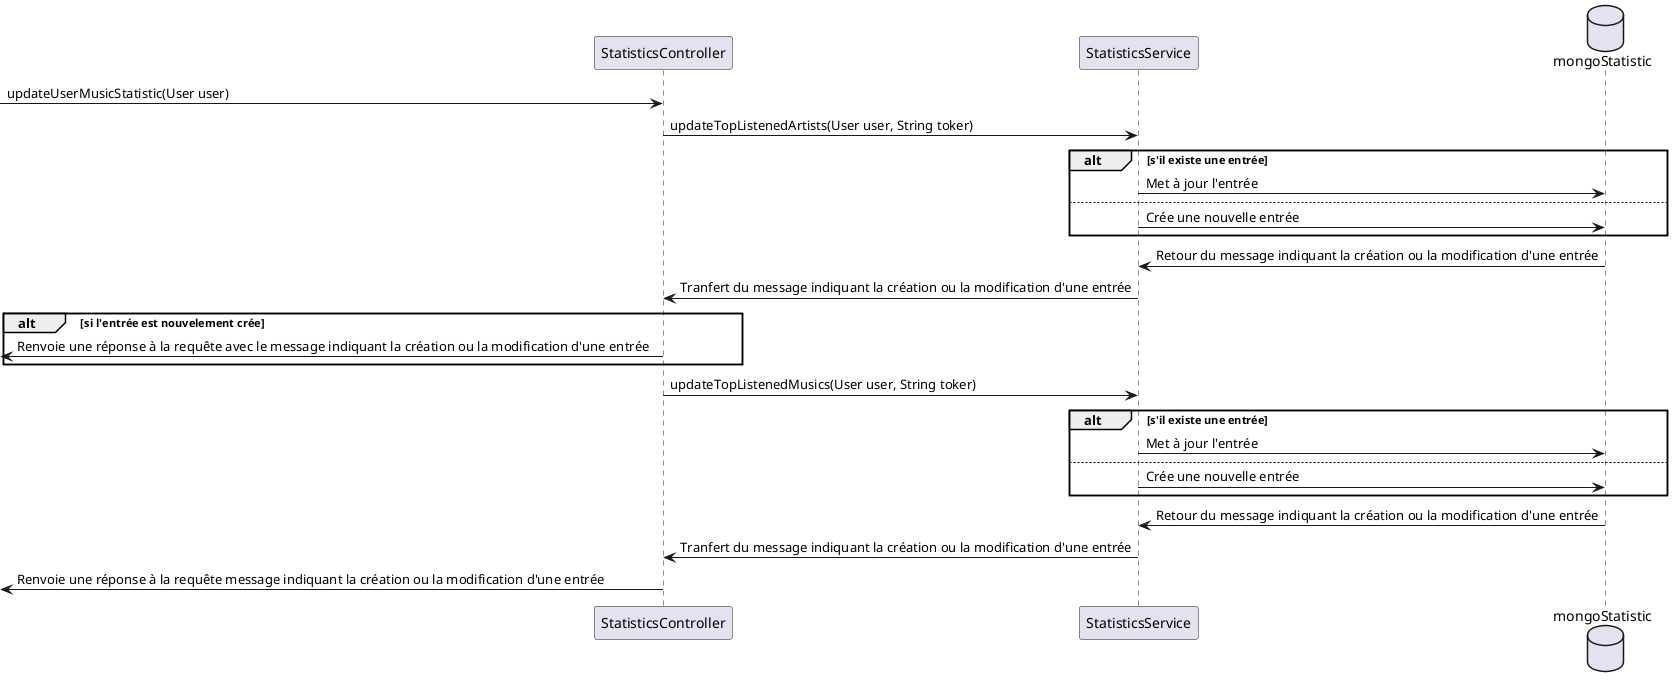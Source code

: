 @startuml

participant StatisticsController
participant StatisticsService
database mongoStatistic

-> StatisticsController: updateUserMusicStatistic(User user)

StatisticsController -> StatisticsService: updateTopListenedArtists(User user, String toker)

alt s'il existe une entrée
  StatisticsService -> mongoStatistic: Met à jour l'entrée
else
  StatisticsService -> mongoStatistic: Crée une nouvelle entrée
end

StatisticsService <- mongoStatistic: Retour du message indiquant la création ou la modification d'une entrée

StatisticsController <- StatisticsService: Tranfert du message indiquant la création ou la modification d'une entrée

alt si l'entrée est nouvelement crée
    <- StatisticsController: Renvoie une réponse à la requête avec le message indiquant la création ou la modification d'une entrée
end
StatisticsController -> StatisticsService: updateTopListenedMusics(User user, String toker)

alt s'il existe une entrée
    StatisticsService -> mongoStatistic: Met à jour l'entrée
else
    StatisticsService -> mongoStatistic: Crée une nouvelle entrée
end

StatisticsService <- mongoStatistic: Retour du message indiquant la création ou la modification d'une entrée

StatisticsController <- StatisticsService: Tranfert du message indiquant la création ou la modification d'une entrée

<- StatisticsController: Renvoie une réponse à la requête message indiquant la création ou la modification d'une entrée

@enduml